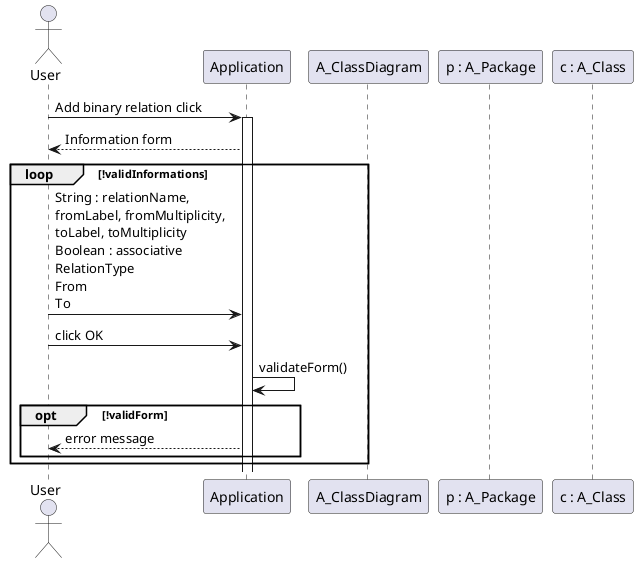 @startuml

    actor User as u
    participant Application as a
    participant A_ClassDiagram as Cd
    participant "p : A_Package" as p
    participant "c : A_Class" as c
        
	u -> a: Add binary relation click
	activate a

        a --> u: Information form

        loop !validInformations
            u -> a: String : relationName,\nfromLabel, fromMultiplicity,\ntoLabel, toMultiplicity\nBoolean : associative\nRelationType\nFrom\nTo

            u -> a: click OK

            a -> a: validateForm()
            opt !validForm
                a --> u: error message
            end
        end
        
@enduml